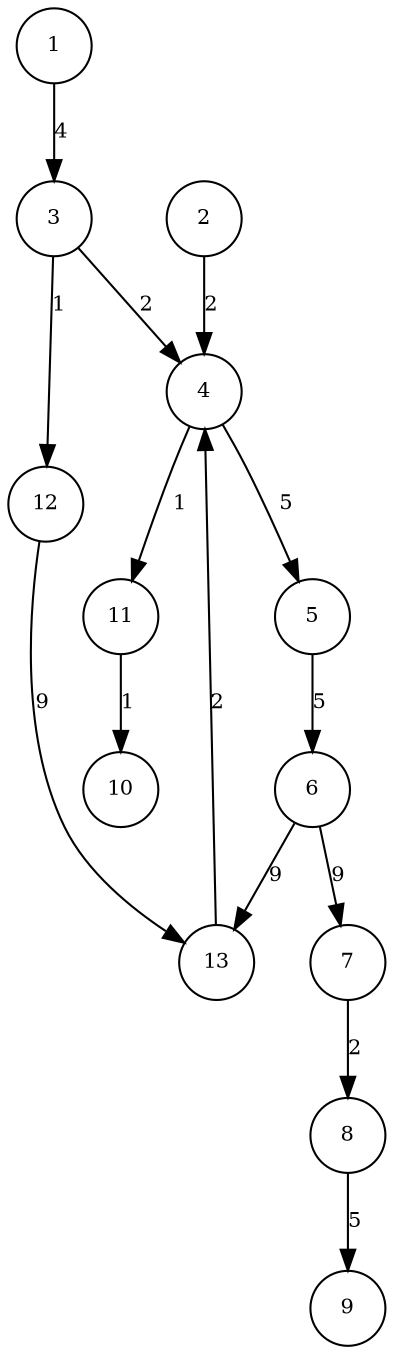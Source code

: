 // Graphe de contraintes
digraph {
	node [fontsize=10 shape=circle]
	edge [fontsize=10]
	1 [label=1]
	2 [label=2]
	3 [label=3]
	4 [label=4]
	5 [label=5]
	6 [label=6]
	7 [label=7]
	8 [label=8]
	9 [label=9]
	10 [label=10]
	11 [label=11]
	12 [label=12]
	13 [label=13]
	1 -> 3 [label=4]
	2 -> 4 [label=2]
	3 -> 4 [label=2]
	13 -> 4 [label=2]
	4 -> 5 [label=5]
	5 -> 6 [label=5]
	6 -> 7 [label=9]
	7 -> 8 [label=2]
	8 -> 9 [label=5]
	11 -> 10 [label=1]
	4 -> 11 [label=1]
	3 -> 12 [label=1]
	6 -> 13 [label=9]
	12 -> 13 [label=9]
}
